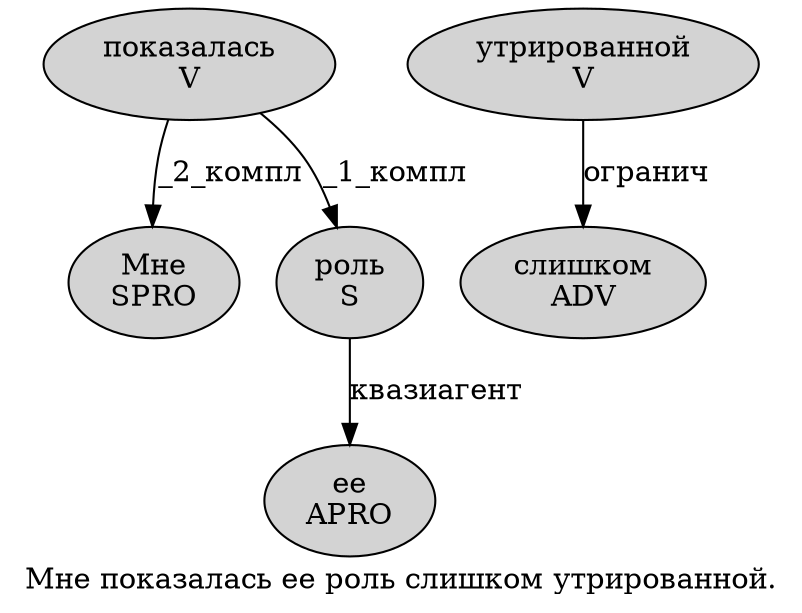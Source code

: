 digraph SENTENCE_1511 {
	graph [label="Мне показалась ее роль слишком утрированной."]
	node [style=filled]
		0 [label="Мне
SPRO" color="" fillcolor=lightgray penwidth=1 shape=ellipse]
		1 [label="показалась
V" color="" fillcolor=lightgray penwidth=1 shape=ellipse]
		2 [label="ее
APRO" color="" fillcolor=lightgray penwidth=1 shape=ellipse]
		3 [label="роль
S" color="" fillcolor=lightgray penwidth=1 shape=ellipse]
		4 [label="слишком
ADV" color="" fillcolor=lightgray penwidth=1 shape=ellipse]
		5 [label="утрированной
V" color="" fillcolor=lightgray penwidth=1 shape=ellipse]
			1 -> 0 [label="_2_компл"]
			1 -> 3 [label="_1_компл"]
			5 -> 4 [label="огранич"]
			3 -> 2 [label="квазиагент"]
}